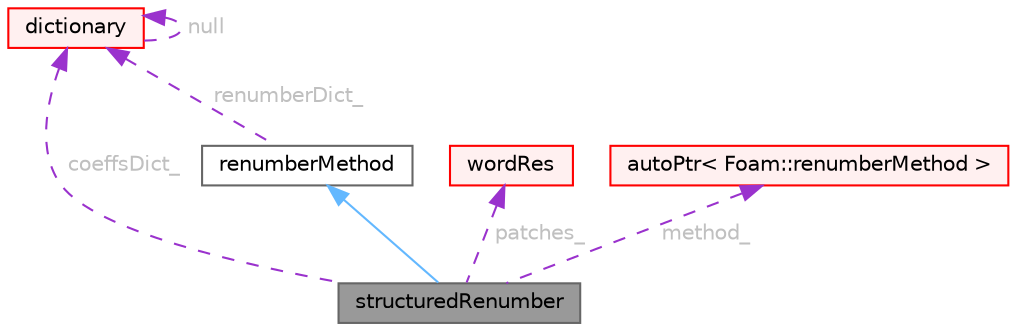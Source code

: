 digraph "structuredRenumber"
{
 // LATEX_PDF_SIZE
  bgcolor="transparent";
  edge [fontname=Helvetica,fontsize=10,labelfontname=Helvetica,labelfontsize=10];
  node [fontname=Helvetica,fontsize=10,shape=box,height=0.2,width=0.4];
  Node1 [id="Node000001",label="structuredRenumber",height=0.2,width=0.4,color="gray40", fillcolor="grey60", style="filled", fontcolor="black",tooltip="Renumbering according to mesh layers. depthFirst = true: first column gets ids 0....."];
  Node2 -> Node1 [id="edge1_Node000001_Node000002",dir="back",color="steelblue1",style="solid",tooltip=" "];
  Node2 [id="Node000002",label="renumberMethod",height=0.2,width=0.4,color="gray40", fillcolor="white", style="filled",URL="$classFoam_1_1renumberMethod.html",tooltip="Abstract base class for renumbering."];
  Node3 -> Node2 [id="edge2_Node000002_Node000003",dir="back",color="darkorchid3",style="dashed",tooltip=" ",label=" renumberDict_",fontcolor="grey" ];
  Node3 [id="Node000003",label="dictionary",height=0.2,width=0.4,color="red", fillcolor="#FFF0F0", style="filled",URL="$classFoam_1_1dictionary.html",tooltip="A list of keyword definitions, which are a keyword followed by a number of values (eg,..."];
  Node3 -> Node3 [id="edge3_Node000003_Node000003",dir="back",color="darkorchid3",style="dashed",tooltip=" ",label=" null",fontcolor="grey" ];
  Node3 -> Node1 [id="edge4_Node000001_Node000003",dir="back",color="darkorchid3",style="dashed",tooltip=" ",label=" coeffsDict_",fontcolor="grey" ];
  Node9 -> Node1 [id="edge5_Node000001_Node000009",dir="back",color="darkorchid3",style="dashed",tooltip=" ",label=" patches_",fontcolor="grey" ];
  Node9 [id="Node000009",label="wordRes",height=0.2,width=0.4,color="red", fillcolor="#FFF0F0", style="filled",URL="$classFoam_1_1wordRes.html",tooltip="A List of wordRe with additional matching capabilities."];
  Node14 -> Node1 [id="edge6_Node000001_Node000014",dir="back",color="darkorchid3",style="dashed",tooltip=" ",label=" method_",fontcolor="grey" ];
  Node14 [id="Node000014",label="autoPtr\< Foam::renumberMethod \>",height=0.2,width=0.4,color="red", fillcolor="#FFF0F0", style="filled",URL="$classFoam_1_1autoPtr.html",tooltip=" "];
}
